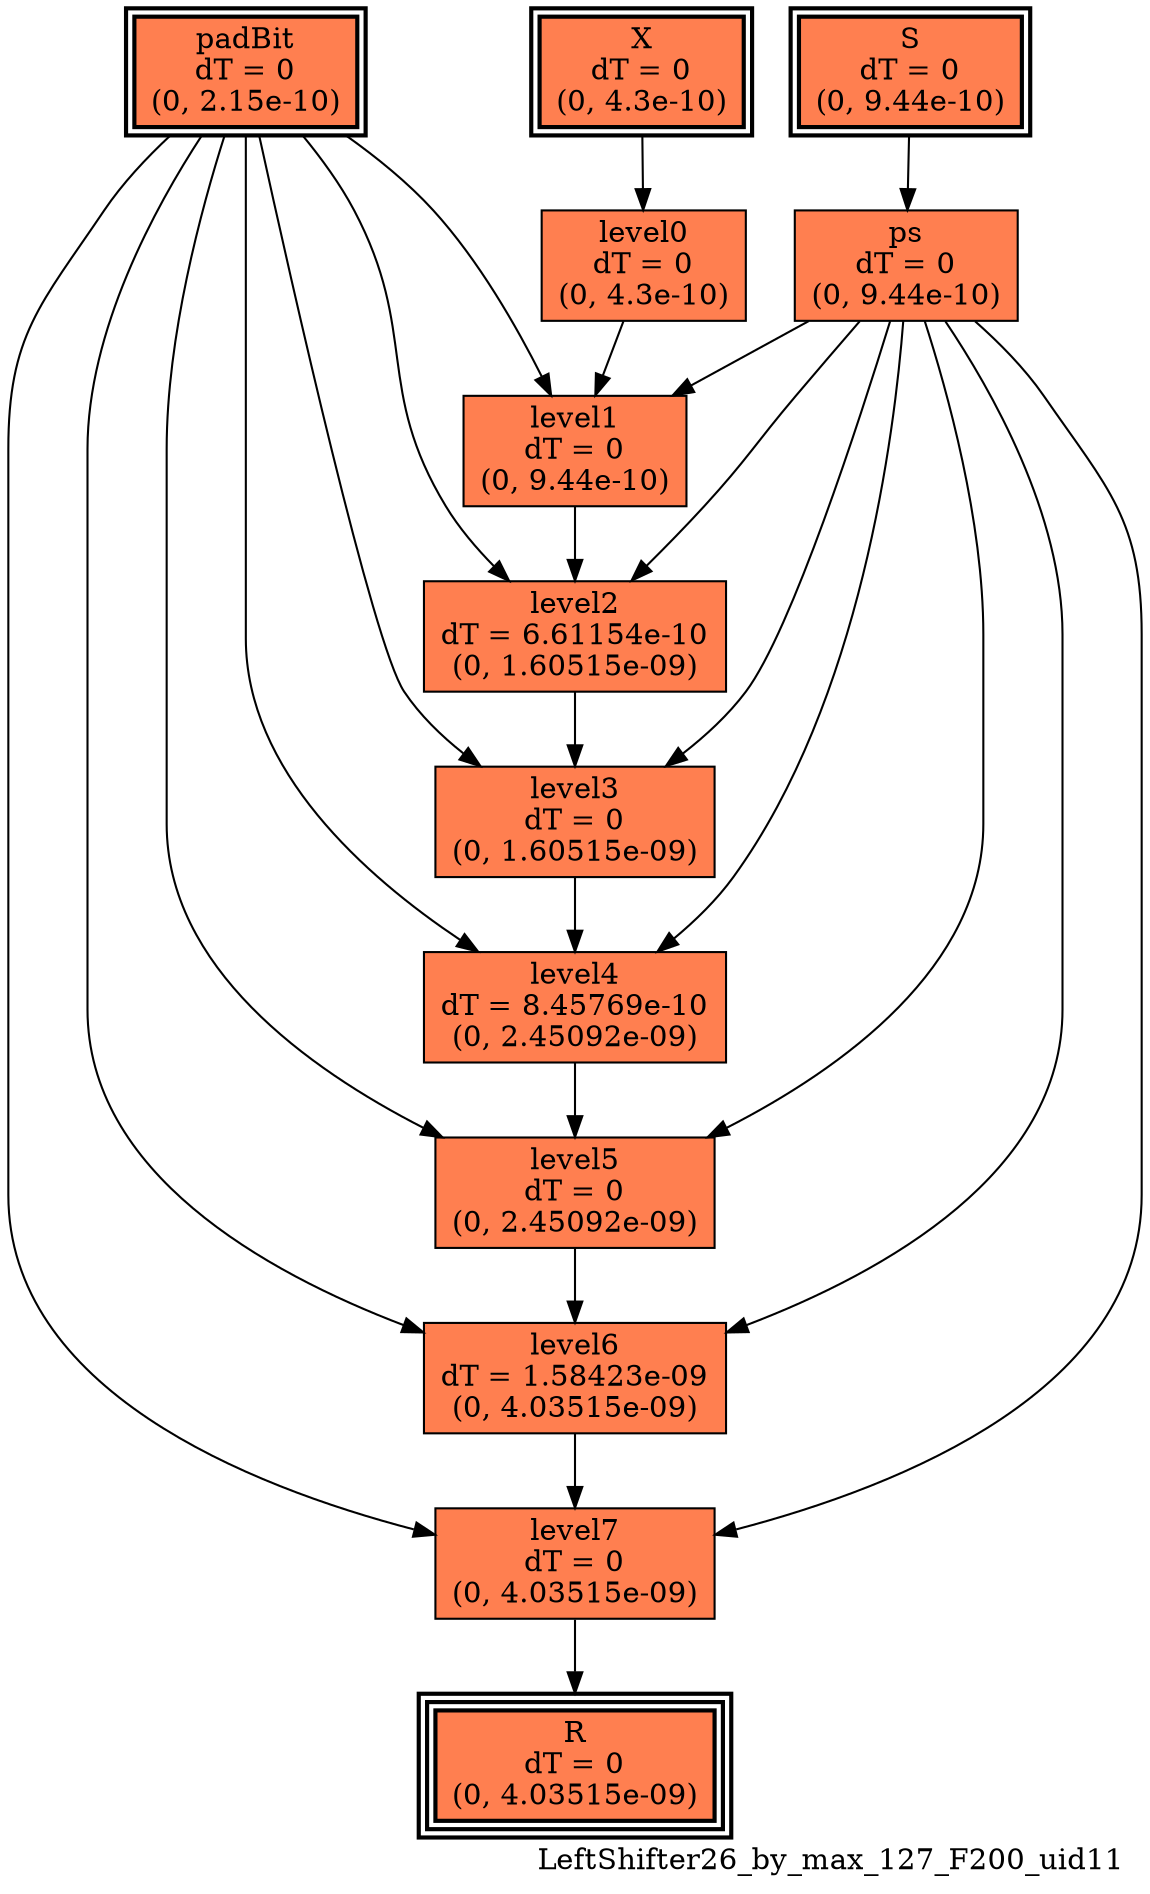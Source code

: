 digraph LeftShifter26_by_max_127_F200_uid11
{
	//graph drawing options
	label=LeftShifter26_by_max_127_F200_uid11;
	labelloc=bottom;
	labeljust=right;
	ratio=auto;
	nodesep=0.25;
	ranksep=0.5;

	//input/output signals of operator LeftShifter26_by_max_127_F200_uid11
	X__LeftShifter26_by_max_127_F200_uid11 [ label="X\ndT = 0\n(0, 4.3e-10)", shape=box, color=black, style="bold, filled", fillcolor=coral, peripheries=2 ];
	S__LeftShifter26_by_max_127_F200_uid11 [ label="S\ndT = 0\n(0, 9.44e-10)", shape=box, color=black, style="bold, filled", fillcolor=coral, peripheries=2 ];
	padBit__LeftShifter26_by_max_127_F200_uid11 [ label="padBit\ndT = 0\n(0, 2.15e-10)", shape=box, color=black, style="bold, filled", fillcolor=coral, peripheries=2 ];
	R__LeftShifter26_by_max_127_F200_uid11 [ label="R\ndT = 0\n(0, 4.03515e-09)", shape=box, color=black, style="bold, filled", fillcolor=coral, peripheries=3 ];
	{rank=same X__LeftShifter26_by_max_127_F200_uid11, S__LeftShifter26_by_max_127_F200_uid11, padBit__LeftShifter26_by_max_127_F200_uid11};
	{rank=same R__LeftShifter26_by_max_127_F200_uid11};
	//internal signals of operator LeftShifter26_by_max_127_F200_uid11
	ps__LeftShifter26_by_max_127_F200_uid11 [ label="ps\ndT = 0\n(0, 9.44e-10)", shape=box, color=black, style=filled, fillcolor=coral, peripheries=1 ];
	level0__LeftShifter26_by_max_127_F200_uid11 [ label="level0\ndT = 0\n(0, 4.3e-10)", shape=box, color=black, style=filled, fillcolor=coral, peripheries=1 ];
	level1__LeftShifter26_by_max_127_F200_uid11 [ label="level1\ndT = 0\n(0, 9.44e-10)", shape=box, color=black, style=filled, fillcolor=coral, peripheries=1 ];
	level2__LeftShifter26_by_max_127_F200_uid11 [ label="level2\ndT = 6.61154e-10\n(0, 1.60515e-09)", shape=box, color=black, style=filled, fillcolor=coral, peripheries=1 ];
	level3__LeftShifter26_by_max_127_F200_uid11 [ label="level3\ndT = 0\n(0, 1.60515e-09)", shape=box, color=black, style=filled, fillcolor=coral, peripheries=1 ];
	level4__LeftShifter26_by_max_127_F200_uid11 [ label="level4\ndT = 8.45769e-10\n(0, 2.45092e-09)", shape=box, color=black, style=filled, fillcolor=coral, peripheries=1 ];
	level5__LeftShifter26_by_max_127_F200_uid11 [ label="level5\ndT = 0\n(0, 2.45092e-09)", shape=box, color=black, style=filled, fillcolor=coral, peripheries=1 ];
	level6__LeftShifter26_by_max_127_F200_uid11 [ label="level6\ndT = 1.58423e-09\n(0, 4.03515e-09)", shape=box, color=black, style=filled, fillcolor=coral, peripheries=1 ];
	level7__LeftShifter26_by_max_127_F200_uid11 [ label="level7\ndT = 0\n(0, 4.03515e-09)", shape=box, color=black, style=filled, fillcolor=coral, peripheries=1 ];

	//subcomponents of operator LeftShifter26_by_max_127_F200_uid11

	//input and internal signal connections of operator LeftShifter26_by_max_127_F200_uid11
	X__LeftShifter26_by_max_127_F200_uid11 -> level0__LeftShifter26_by_max_127_F200_uid11 [ arrowhead=normal, arrowsize=1.0, arrowtail=normal, color=black, dir=forward  ];
	S__LeftShifter26_by_max_127_F200_uid11 -> ps__LeftShifter26_by_max_127_F200_uid11 [ arrowhead=normal, arrowsize=1.0, arrowtail=normal, color=black, dir=forward  ];
	padBit__LeftShifter26_by_max_127_F200_uid11 -> level1__LeftShifter26_by_max_127_F200_uid11 [ arrowhead=normal, arrowsize=1.0, arrowtail=normal, color=black, dir=forward  ];
	padBit__LeftShifter26_by_max_127_F200_uid11 -> level2__LeftShifter26_by_max_127_F200_uid11 [ arrowhead=normal, arrowsize=1.0, arrowtail=normal, color=black, dir=forward  ];
	padBit__LeftShifter26_by_max_127_F200_uid11 -> level3__LeftShifter26_by_max_127_F200_uid11 [ arrowhead=normal, arrowsize=1.0, arrowtail=normal, color=black, dir=forward  ];
	padBit__LeftShifter26_by_max_127_F200_uid11 -> level4__LeftShifter26_by_max_127_F200_uid11 [ arrowhead=normal, arrowsize=1.0, arrowtail=normal, color=black, dir=forward  ];
	padBit__LeftShifter26_by_max_127_F200_uid11 -> level5__LeftShifter26_by_max_127_F200_uid11 [ arrowhead=normal, arrowsize=1.0, arrowtail=normal, color=black, dir=forward  ];
	padBit__LeftShifter26_by_max_127_F200_uid11 -> level6__LeftShifter26_by_max_127_F200_uid11 [ arrowhead=normal, arrowsize=1.0, arrowtail=normal, color=black, dir=forward  ];
	padBit__LeftShifter26_by_max_127_F200_uid11 -> level7__LeftShifter26_by_max_127_F200_uid11 [ arrowhead=normal, arrowsize=1.0, arrowtail=normal, color=black, dir=forward  ];
	ps__LeftShifter26_by_max_127_F200_uid11 -> level1__LeftShifter26_by_max_127_F200_uid11 [ arrowhead=normal, arrowsize=1.0, arrowtail=normal, color=black, dir=forward  ];
	ps__LeftShifter26_by_max_127_F200_uid11 -> level2__LeftShifter26_by_max_127_F200_uid11 [ arrowhead=normal, arrowsize=1.0, arrowtail=normal, color=black, dir=forward  ];
	ps__LeftShifter26_by_max_127_F200_uid11 -> level3__LeftShifter26_by_max_127_F200_uid11 [ arrowhead=normal, arrowsize=1.0, arrowtail=normal, color=black, dir=forward  ];
	ps__LeftShifter26_by_max_127_F200_uid11 -> level4__LeftShifter26_by_max_127_F200_uid11 [ arrowhead=normal, arrowsize=1.0, arrowtail=normal, color=black, dir=forward  ];
	ps__LeftShifter26_by_max_127_F200_uid11 -> level5__LeftShifter26_by_max_127_F200_uid11 [ arrowhead=normal, arrowsize=1.0, arrowtail=normal, color=black, dir=forward  ];
	ps__LeftShifter26_by_max_127_F200_uid11 -> level6__LeftShifter26_by_max_127_F200_uid11 [ arrowhead=normal, arrowsize=1.0, arrowtail=normal, color=black, dir=forward  ];
	ps__LeftShifter26_by_max_127_F200_uid11 -> level7__LeftShifter26_by_max_127_F200_uid11 [ arrowhead=normal, arrowsize=1.0, arrowtail=normal, color=black, dir=forward  ];
	level0__LeftShifter26_by_max_127_F200_uid11 -> level1__LeftShifter26_by_max_127_F200_uid11 [ arrowhead=normal, arrowsize=1.0, arrowtail=normal, color=black, dir=forward  ];
	level1__LeftShifter26_by_max_127_F200_uid11 -> level2__LeftShifter26_by_max_127_F200_uid11 [ arrowhead=normal, arrowsize=1.0, arrowtail=normal, color=black, dir=forward  ];
	level2__LeftShifter26_by_max_127_F200_uid11 -> level3__LeftShifter26_by_max_127_F200_uid11 [ arrowhead=normal, arrowsize=1.0, arrowtail=normal, color=black, dir=forward  ];
	level3__LeftShifter26_by_max_127_F200_uid11 -> level4__LeftShifter26_by_max_127_F200_uid11 [ arrowhead=normal, arrowsize=1.0, arrowtail=normal, color=black, dir=forward  ];
	level4__LeftShifter26_by_max_127_F200_uid11 -> level5__LeftShifter26_by_max_127_F200_uid11 [ arrowhead=normal, arrowsize=1.0, arrowtail=normal, color=black, dir=forward  ];
	level5__LeftShifter26_by_max_127_F200_uid11 -> level6__LeftShifter26_by_max_127_F200_uid11 [ arrowhead=normal, arrowsize=1.0, arrowtail=normal, color=black, dir=forward  ];
	level6__LeftShifter26_by_max_127_F200_uid11 -> level7__LeftShifter26_by_max_127_F200_uid11 [ arrowhead=normal, arrowsize=1.0, arrowtail=normal, color=black, dir=forward  ];
	level7__LeftShifter26_by_max_127_F200_uid11 -> R__LeftShifter26_by_max_127_F200_uid11 [ arrowhead=normal, arrowsize=1.0, arrowtail=normal, color=black, dir=forward  ];
}

